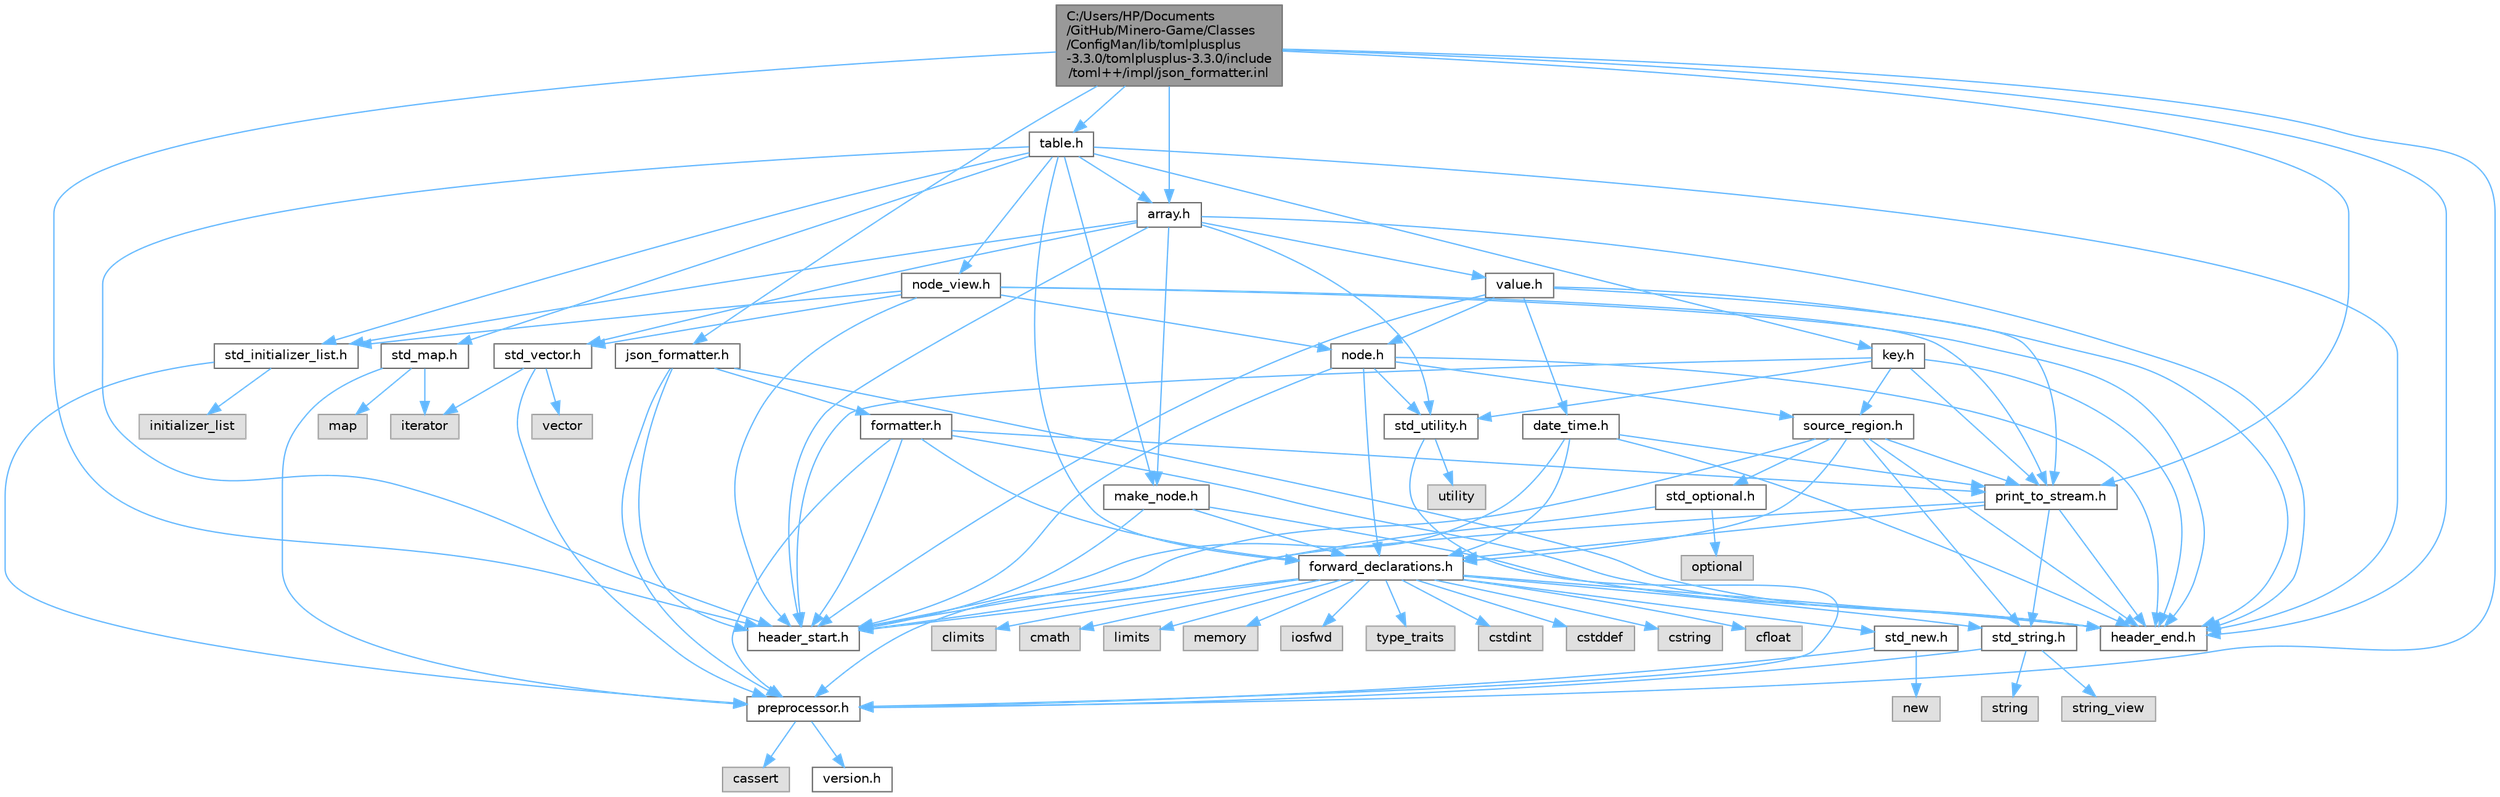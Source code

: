 digraph "C:/Users/HP/Documents/GitHub/Minero-Game/Classes/ConfigMan/lib/tomlplusplus-3.3.0/tomlplusplus-3.3.0/include/toml++/impl/json_formatter.inl"
{
 // LATEX_PDF_SIZE
  bgcolor="transparent";
  edge [fontname=Helvetica,fontsize=10,labelfontname=Helvetica,labelfontsize=10];
  node [fontname=Helvetica,fontsize=10,shape=box,height=0.2,width=0.4];
  Node1 [id="Node000001",label="C:/Users/HP/Documents\l/GitHub/Minero-Game/Classes\l/ConfigMan/lib/tomlplusplus\l-3.3.0/tomlplusplus-3.3.0/include\l/toml++/impl/json_formatter.inl",height=0.2,width=0.4,color="gray40", fillcolor="grey60", style="filled", fontcolor="black",tooltip=" "];
  Node1 -> Node2 [id="edge207_Node000001_Node000002",color="steelblue1",style="solid",tooltip=" "];
  Node2 [id="Node000002",label="preprocessor.h",height=0.2,width=0.4,color="grey40", fillcolor="white", style="filled",URL="$preprocessor_8h.html",tooltip=" "];
  Node2 -> Node3 [id="edge208_Node000002_Node000003",color="steelblue1",style="solid",tooltip=" "];
  Node3 [id="Node000003",label="cassert",height=0.2,width=0.4,color="grey60", fillcolor="#E0E0E0", style="filled",tooltip=" "];
  Node2 -> Node4 [id="edge209_Node000002_Node000004",color="steelblue1",style="solid",tooltip=" "];
  Node4 [id="Node000004",label="version.h",height=0.2,width=0.4,color="grey40", fillcolor="white", style="filled",URL="$version_8h.html",tooltip=" "];
  Node1 -> Node5 [id="edge210_Node000001_Node000005",color="steelblue1",style="solid",tooltip=" "];
  Node5 [id="Node000005",label="json_formatter.h",height=0.2,width=0.4,color="grey40", fillcolor="white", style="filled",URL="$json__formatter_8h.html",tooltip=" "];
  Node5 -> Node2 [id="edge211_Node000005_Node000002",color="steelblue1",style="solid",tooltip=" "];
  Node5 -> Node6 [id="edge212_Node000005_Node000006",color="steelblue1",style="solid",tooltip=" "];
  Node6 [id="Node000006",label="formatter.h",height=0.2,width=0.4,color="grey40", fillcolor="white", style="filled",URL="$_classes_2_config_man_2lib_2tomlplusplus-3_83_80_2tomlplusplus-3_83_80_2include_2toml_09_09_2impl_2formatter_8h.html",tooltip=" "];
  Node6 -> Node2 [id="edge213_Node000006_Node000002",color="steelblue1",style="solid",tooltip=" "];
  Node6 -> Node7 [id="edge214_Node000006_Node000007",color="steelblue1",style="solid",tooltip=" "];
  Node7 [id="Node000007",label="forward_declarations.h",height=0.2,width=0.4,color="grey40", fillcolor="white", style="filled",URL="$forward__declarations_8h.html",tooltip=" "];
  Node7 -> Node8 [id="edge215_Node000007_Node000008",color="steelblue1",style="solid",tooltip=" "];
  Node8 [id="Node000008",label="std_string.h",height=0.2,width=0.4,color="grey40", fillcolor="white", style="filled",URL="$std__string_8h.html",tooltip=" "];
  Node8 -> Node2 [id="edge216_Node000008_Node000002",color="steelblue1",style="solid",tooltip=" "];
  Node8 -> Node9 [id="edge217_Node000008_Node000009",color="steelblue1",style="solid",tooltip=" "];
  Node9 [id="Node000009",label="string_view",height=0.2,width=0.4,color="grey60", fillcolor="#E0E0E0", style="filled",tooltip=" "];
  Node8 -> Node10 [id="edge218_Node000008_Node000010",color="steelblue1",style="solid",tooltip=" "];
  Node10 [id="Node000010",label="string",height=0.2,width=0.4,color="grey60", fillcolor="#E0E0E0", style="filled",tooltip=" "];
  Node7 -> Node11 [id="edge219_Node000007_Node000011",color="steelblue1",style="solid",tooltip=" "];
  Node11 [id="Node000011",label="std_new.h",height=0.2,width=0.4,color="grey40", fillcolor="white", style="filled",URL="$std__new_8h.html",tooltip=" "];
  Node11 -> Node2 [id="edge220_Node000011_Node000002",color="steelblue1",style="solid",tooltip=" "];
  Node11 -> Node12 [id="edge221_Node000011_Node000012",color="steelblue1",style="solid",tooltip=" "];
  Node12 [id="Node000012",label="new",height=0.2,width=0.4,color="grey60", fillcolor="#E0E0E0", style="filled",tooltip=" "];
  Node7 -> Node13 [id="edge222_Node000007_Node000013",color="steelblue1",style="solid",tooltip=" "];
  Node13 [id="Node000013",label="cstdint",height=0.2,width=0.4,color="grey60", fillcolor="#E0E0E0", style="filled",tooltip=" "];
  Node7 -> Node14 [id="edge223_Node000007_Node000014",color="steelblue1",style="solid",tooltip=" "];
  Node14 [id="Node000014",label="cstddef",height=0.2,width=0.4,color="grey60", fillcolor="#E0E0E0", style="filled",tooltip=" "];
  Node7 -> Node15 [id="edge224_Node000007_Node000015",color="steelblue1",style="solid",tooltip=" "];
  Node15 [id="Node000015",label="cstring",height=0.2,width=0.4,color="grey60", fillcolor="#E0E0E0", style="filled",tooltip=" "];
  Node7 -> Node16 [id="edge225_Node000007_Node000016",color="steelblue1",style="solid",tooltip=" "];
  Node16 [id="Node000016",label="cfloat",height=0.2,width=0.4,color="grey60", fillcolor="#E0E0E0", style="filled",tooltip=" "];
  Node7 -> Node17 [id="edge226_Node000007_Node000017",color="steelblue1",style="solid",tooltip=" "];
  Node17 [id="Node000017",label="climits",height=0.2,width=0.4,color="grey60", fillcolor="#E0E0E0", style="filled",tooltip=" "];
  Node7 -> Node18 [id="edge227_Node000007_Node000018",color="steelblue1",style="solid",tooltip=" "];
  Node18 [id="Node000018",label="cmath",height=0.2,width=0.4,color="grey60", fillcolor="#E0E0E0", style="filled",tooltip=" "];
  Node7 -> Node19 [id="edge228_Node000007_Node000019",color="steelblue1",style="solid",tooltip=" "];
  Node19 [id="Node000019",label="limits",height=0.2,width=0.4,color="grey60", fillcolor="#E0E0E0", style="filled",tooltip=" "];
  Node7 -> Node20 [id="edge229_Node000007_Node000020",color="steelblue1",style="solid",tooltip=" "];
  Node20 [id="Node000020",label="memory",height=0.2,width=0.4,color="grey60", fillcolor="#E0E0E0", style="filled",tooltip=" "];
  Node7 -> Node21 [id="edge230_Node000007_Node000021",color="steelblue1",style="solid",tooltip=" "];
  Node21 [id="Node000021",label="iosfwd",height=0.2,width=0.4,color="grey60", fillcolor="#E0E0E0", style="filled",tooltip=" "];
  Node7 -> Node22 [id="edge231_Node000007_Node000022",color="steelblue1",style="solid",tooltip=" "];
  Node22 [id="Node000022",label="type_traits",height=0.2,width=0.4,color="grey60", fillcolor="#E0E0E0", style="filled",tooltip=" "];
  Node7 -> Node23 [id="edge232_Node000007_Node000023",color="steelblue1",style="solid",tooltip=" "];
  Node23 [id="Node000023",label="header_start.h",height=0.2,width=0.4,color="grey40", fillcolor="white", style="filled",URL="$header__start_8h.html",tooltip=" "];
  Node7 -> Node24 [id="edge233_Node000007_Node000024",color="steelblue1",style="solid",tooltip=" "];
  Node24 [id="Node000024",label="header_end.h",height=0.2,width=0.4,color="grey40", fillcolor="white", style="filled",URL="$header__end_8h.html",tooltip=" "];
  Node6 -> Node25 [id="edge234_Node000006_Node000025",color="steelblue1",style="solid",tooltip=" "];
  Node25 [id="Node000025",label="print_to_stream.h",height=0.2,width=0.4,color="grey40", fillcolor="white", style="filled",URL="$print__to__stream_8h.html",tooltip=" "];
  Node25 -> Node8 [id="edge235_Node000025_Node000008",color="steelblue1",style="solid",tooltip=" "];
  Node25 -> Node7 [id="edge236_Node000025_Node000007",color="steelblue1",style="solid",tooltip=" "];
  Node25 -> Node23 [id="edge237_Node000025_Node000023",color="steelblue1",style="solid",tooltip=" "];
  Node25 -> Node24 [id="edge238_Node000025_Node000024",color="steelblue1",style="solid",tooltip=" "];
  Node6 -> Node23 [id="edge239_Node000006_Node000023",color="steelblue1",style="solid",tooltip=" "];
  Node6 -> Node24 [id="edge240_Node000006_Node000024",color="steelblue1",style="solid",tooltip=" "];
  Node5 -> Node23 [id="edge241_Node000005_Node000023",color="steelblue1",style="solid",tooltip=" "];
  Node5 -> Node24 [id="edge242_Node000005_Node000024",color="steelblue1",style="solid",tooltip=" "];
  Node1 -> Node25 [id="edge243_Node000001_Node000025",color="steelblue1",style="solid",tooltip=" "];
  Node1 -> Node26 [id="edge244_Node000001_Node000026",color="steelblue1",style="solid",tooltip=" "];
  Node26 [id="Node000026",label="table.h",height=0.2,width=0.4,color="grey40", fillcolor="white", style="filled",URL="$table_8h.html",tooltip=" "];
  Node26 -> Node7 [id="edge245_Node000026_Node000007",color="steelblue1",style="solid",tooltip=" "];
  Node26 -> Node27 [id="edge246_Node000026_Node000027",color="steelblue1",style="solid",tooltip=" "];
  Node27 [id="Node000027",label="std_map.h",height=0.2,width=0.4,color="grey40", fillcolor="white", style="filled",URL="$std__map_8h.html",tooltip=" "];
  Node27 -> Node2 [id="edge247_Node000027_Node000002",color="steelblue1",style="solid",tooltip=" "];
  Node27 -> Node28 [id="edge248_Node000027_Node000028",color="steelblue1",style="solid",tooltip=" "];
  Node28 [id="Node000028",label="map",height=0.2,width=0.4,color="grey60", fillcolor="#E0E0E0", style="filled",tooltip=" "];
  Node27 -> Node29 [id="edge249_Node000027_Node000029",color="steelblue1",style="solid",tooltip=" "];
  Node29 [id="Node000029",label="iterator",height=0.2,width=0.4,color="grey60", fillcolor="#E0E0E0", style="filled",tooltip=" "];
  Node26 -> Node30 [id="edge250_Node000026_Node000030",color="steelblue1",style="solid",tooltip=" "];
  Node30 [id="Node000030",label="std_initializer_list.h",height=0.2,width=0.4,color="grey40", fillcolor="white", style="filled",URL="$std__initializer__list_8h.html",tooltip=" "];
  Node30 -> Node2 [id="edge251_Node000030_Node000002",color="steelblue1",style="solid",tooltip=" "];
  Node30 -> Node31 [id="edge252_Node000030_Node000031",color="steelblue1",style="solid",tooltip=" "];
  Node31 [id="Node000031",label="initializer_list",height=0.2,width=0.4,color="grey60", fillcolor="#E0E0E0", style="filled",tooltip=" "];
  Node26 -> Node32 [id="edge253_Node000026_Node000032",color="steelblue1",style="solid",tooltip=" "];
  Node32 [id="Node000032",label="array.h",height=0.2,width=0.4,color="grey40", fillcolor="white", style="filled",URL="$array_8h.html",tooltip=" "];
  Node32 -> Node33 [id="edge254_Node000032_Node000033",color="steelblue1",style="solid",tooltip=" "];
  Node33 [id="Node000033",label="std_utility.h",height=0.2,width=0.4,color="grey40", fillcolor="white", style="filled",URL="$std__utility_8h.html",tooltip=" "];
  Node33 -> Node2 [id="edge255_Node000033_Node000002",color="steelblue1",style="solid",tooltip=" "];
  Node33 -> Node34 [id="edge256_Node000033_Node000034",color="steelblue1",style="solid",tooltip=" "];
  Node34 [id="Node000034",label="utility",height=0.2,width=0.4,color="grey60", fillcolor="#E0E0E0", style="filled",tooltip=" "];
  Node32 -> Node35 [id="edge257_Node000032_Node000035",color="steelblue1",style="solid",tooltip=" "];
  Node35 [id="Node000035",label="std_vector.h",height=0.2,width=0.4,color="grey40", fillcolor="white", style="filled",URL="$std__vector_8h.html",tooltip=" "];
  Node35 -> Node2 [id="edge258_Node000035_Node000002",color="steelblue1",style="solid",tooltip=" "];
  Node35 -> Node36 [id="edge259_Node000035_Node000036",color="steelblue1",style="solid",tooltip=" "];
  Node36 [id="Node000036",label="vector",height=0.2,width=0.4,color="grey60", fillcolor="#E0E0E0", style="filled",tooltip=" "];
  Node35 -> Node29 [id="edge260_Node000035_Node000029",color="steelblue1",style="solid",tooltip=" "];
  Node32 -> Node30 [id="edge261_Node000032_Node000030",color="steelblue1",style="solid",tooltip=" "];
  Node32 -> Node37 [id="edge262_Node000032_Node000037",color="steelblue1",style="solid",tooltip=" "];
  Node37 [id="Node000037",label="value.h",height=0.2,width=0.4,color="grey40", fillcolor="white", style="filled",URL="$value_8h.html",tooltip=" "];
  Node37 -> Node38 [id="edge263_Node000037_Node000038",color="steelblue1",style="solid",tooltip=" "];
  Node38 [id="Node000038",label="date_time.h",height=0.2,width=0.4,color="grey40", fillcolor="white", style="filled",URL="$date__time_8h.html",tooltip=" "];
  Node38 -> Node7 [id="edge264_Node000038_Node000007",color="steelblue1",style="solid",tooltip=" "];
  Node38 -> Node25 [id="edge265_Node000038_Node000025",color="steelblue1",style="solid",tooltip=" "];
  Node38 -> Node23 [id="edge266_Node000038_Node000023",color="steelblue1",style="solid",tooltip=" "];
  Node38 -> Node24 [id="edge267_Node000038_Node000024",color="steelblue1",style="solid",tooltip=" "];
  Node37 -> Node39 [id="edge268_Node000037_Node000039",color="steelblue1",style="solid",tooltip=" "];
  Node39 [id="Node000039",label="node.h",height=0.2,width=0.4,color="grey40", fillcolor="white", style="filled",URL="$node_8h.html",tooltip=" "];
  Node39 -> Node33 [id="edge269_Node000039_Node000033",color="steelblue1",style="solid",tooltip=" "];
  Node39 -> Node7 [id="edge270_Node000039_Node000007",color="steelblue1",style="solid",tooltip=" "];
  Node39 -> Node40 [id="edge271_Node000039_Node000040",color="steelblue1",style="solid",tooltip=" "];
  Node40 [id="Node000040",label="source_region.h",height=0.2,width=0.4,color="grey40", fillcolor="white", style="filled",URL="$source__region_8h.html",tooltip=" "];
  Node40 -> Node41 [id="edge272_Node000040_Node000041",color="steelblue1",style="solid",tooltip=" "];
  Node41 [id="Node000041",label="std_optional.h",height=0.2,width=0.4,color="grey40", fillcolor="white", style="filled",URL="$std__optional_8h.html",tooltip=" "];
  Node41 -> Node2 [id="edge273_Node000041_Node000002",color="steelblue1",style="solid",tooltip=" "];
  Node41 -> Node42 [id="edge274_Node000041_Node000042",color="steelblue1",style="solid",tooltip=" "];
  Node42 [id="Node000042",label="optional",height=0.2,width=0.4,color="grey60", fillcolor="#E0E0E0", style="filled",tooltip=" "];
  Node40 -> Node8 [id="edge275_Node000040_Node000008",color="steelblue1",style="solid",tooltip=" "];
  Node40 -> Node7 [id="edge276_Node000040_Node000007",color="steelblue1",style="solid",tooltip=" "];
  Node40 -> Node25 [id="edge277_Node000040_Node000025",color="steelblue1",style="solid",tooltip=" "];
  Node40 -> Node23 [id="edge278_Node000040_Node000023",color="steelblue1",style="solid",tooltip=" "];
  Node40 -> Node24 [id="edge279_Node000040_Node000024",color="steelblue1",style="solid",tooltip=" "];
  Node39 -> Node23 [id="edge280_Node000039_Node000023",color="steelblue1",style="solid",tooltip=" "];
  Node39 -> Node24 [id="edge281_Node000039_Node000024",color="steelblue1",style="solid",tooltip=" "];
  Node37 -> Node25 [id="edge282_Node000037_Node000025",color="steelblue1",style="solid",tooltip=" "];
  Node37 -> Node23 [id="edge283_Node000037_Node000023",color="steelblue1",style="solid",tooltip=" "];
  Node37 -> Node24 [id="edge284_Node000037_Node000024",color="steelblue1",style="solid",tooltip=" "];
  Node32 -> Node43 [id="edge285_Node000032_Node000043",color="steelblue1",style="solid",tooltip=" "];
  Node43 [id="Node000043",label="make_node.h",height=0.2,width=0.4,color="grey40", fillcolor="white", style="filled",URL="$make__node_8h.html",tooltip=" "];
  Node43 -> Node7 [id="edge286_Node000043_Node000007",color="steelblue1",style="solid",tooltip=" "];
  Node43 -> Node23 [id="edge287_Node000043_Node000023",color="steelblue1",style="solid",tooltip=" "];
  Node43 -> Node24 [id="edge288_Node000043_Node000024",color="steelblue1",style="solid",tooltip=" "];
  Node32 -> Node23 [id="edge289_Node000032_Node000023",color="steelblue1",style="solid",tooltip=" "];
  Node32 -> Node24 [id="edge290_Node000032_Node000024",color="steelblue1",style="solid",tooltip=" "];
  Node26 -> Node43 [id="edge291_Node000026_Node000043",color="steelblue1",style="solid",tooltip=" "];
  Node26 -> Node44 [id="edge292_Node000026_Node000044",color="steelblue1",style="solid",tooltip=" "];
  Node44 [id="Node000044",label="node_view.h",height=0.2,width=0.4,color="grey40", fillcolor="white", style="filled",URL="$node__view_8h.html",tooltip=" "];
  Node44 -> Node35 [id="edge293_Node000044_Node000035",color="steelblue1",style="solid",tooltip=" "];
  Node44 -> Node30 [id="edge294_Node000044_Node000030",color="steelblue1",style="solid",tooltip=" "];
  Node44 -> Node25 [id="edge295_Node000044_Node000025",color="steelblue1",style="solid",tooltip=" "];
  Node44 -> Node39 [id="edge296_Node000044_Node000039",color="steelblue1",style="solid",tooltip=" "];
  Node44 -> Node23 [id="edge297_Node000044_Node000023",color="steelblue1",style="solid",tooltip=" "];
  Node44 -> Node24 [id="edge298_Node000044_Node000024",color="steelblue1",style="solid",tooltip=" "];
  Node26 -> Node45 [id="edge299_Node000026_Node000045",color="steelblue1",style="solid",tooltip=" "];
  Node45 [id="Node000045",label="key.h",height=0.2,width=0.4,color="grey40", fillcolor="white", style="filled",URL="$key_8h.html",tooltip=" "];
  Node45 -> Node40 [id="edge300_Node000045_Node000040",color="steelblue1",style="solid",tooltip=" "];
  Node45 -> Node33 [id="edge301_Node000045_Node000033",color="steelblue1",style="solid",tooltip=" "];
  Node45 -> Node25 [id="edge302_Node000045_Node000025",color="steelblue1",style="solid",tooltip=" "];
  Node45 -> Node23 [id="edge303_Node000045_Node000023",color="steelblue1",style="solid",tooltip=" "];
  Node45 -> Node24 [id="edge304_Node000045_Node000024",color="steelblue1",style="solid",tooltip=" "];
  Node26 -> Node23 [id="edge305_Node000026_Node000023",color="steelblue1",style="solid",tooltip=" "];
  Node26 -> Node24 [id="edge306_Node000026_Node000024",color="steelblue1",style="solid",tooltip=" "];
  Node1 -> Node32 [id="edge307_Node000001_Node000032",color="steelblue1",style="solid",tooltip=" "];
  Node1 -> Node23 [id="edge308_Node000001_Node000023",color="steelblue1",style="solid",tooltip=" "];
  Node1 -> Node24 [id="edge309_Node000001_Node000024",color="steelblue1",style="solid",tooltip=" "];
}
